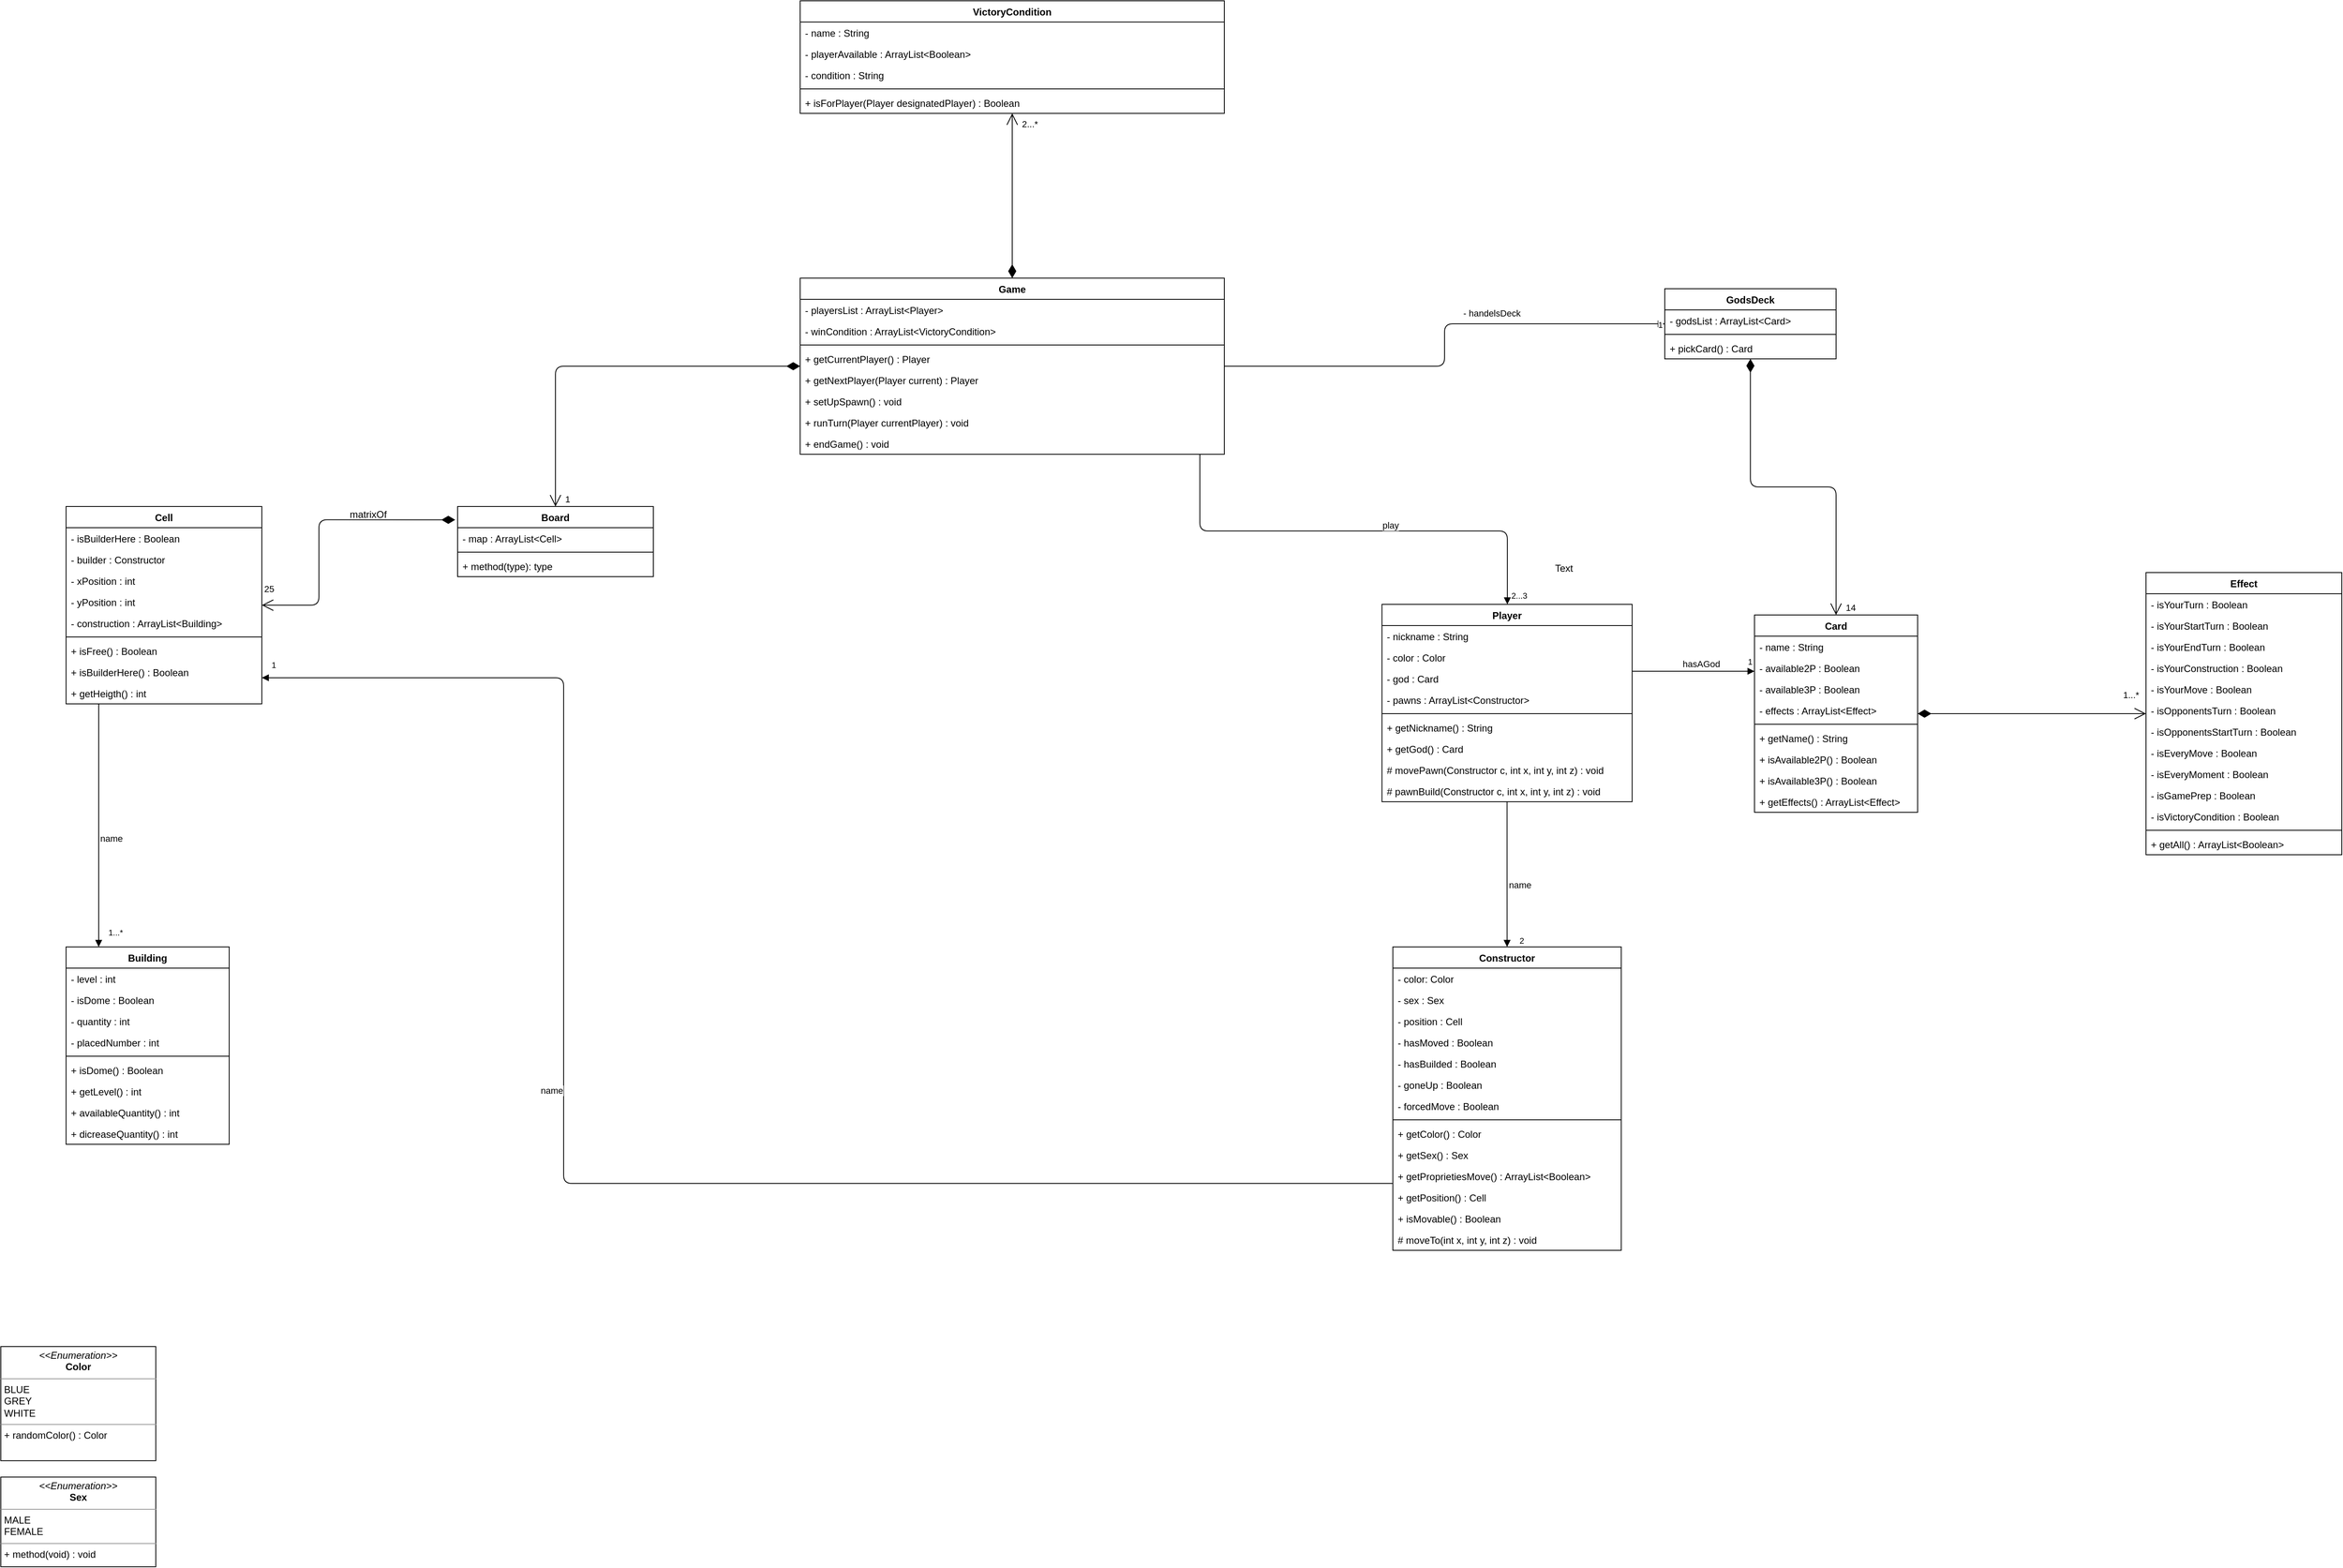 <mxfile version="12.6.5" type="device"><diagram id="C5RBs43oDa-KdzZeNtuy" name="Page-1"><mxGraphModel dx="2864" dy="2355" grid="1" gridSize="10" guides="1" tooltips="1" connect="1" arrows="1" fold="1" page="1" pageScale="1" pageWidth="827" pageHeight="1169" math="0" shadow="0"><root><mxCell id="WIyWlLk6GJQsqaUBKTNV-0"/><mxCell id="WIyWlLk6GJQsqaUBKTNV-1" parent="WIyWlLk6GJQsqaUBKTNV-0"/><mxCell id="KKBj19ePeuLJQEBYgydt-0" value="Board" style="swimlane;fontStyle=1;align=center;verticalAlign=top;childLayout=stackLayout;horizontal=1;startSize=26;horizontalStack=0;resizeParent=1;resizeParentMax=0;resizeLast=0;collapsible=1;marginBottom=0;" parent="WIyWlLk6GJQsqaUBKTNV-1" vertex="1"><mxGeometry x="520" y="250" width="240" height="86" as="geometry"/></mxCell><mxCell id="KKBj19ePeuLJQEBYgydt-1" value="- map : ArrayList&lt;Cell&gt;" style="text;strokeColor=none;fillColor=none;align=left;verticalAlign=top;spacingLeft=4;spacingRight=4;overflow=hidden;rotatable=0;points=[[0,0.5],[1,0.5]];portConstraint=eastwest;" parent="KKBj19ePeuLJQEBYgydt-0" vertex="1"><mxGeometry y="26" width="240" height="26" as="geometry"/></mxCell><mxCell id="KKBj19ePeuLJQEBYgydt-2" value="" style="line;strokeWidth=1;fillColor=none;align=left;verticalAlign=middle;spacingTop=-1;spacingLeft=3;spacingRight=3;rotatable=0;labelPosition=right;points=[];portConstraint=eastwest;" parent="KKBj19ePeuLJQEBYgydt-0" vertex="1"><mxGeometry y="52" width="240" height="8" as="geometry"/></mxCell><mxCell id="KKBj19ePeuLJQEBYgydt-3" value="+ method(type): type" style="text;strokeColor=none;fillColor=none;align=left;verticalAlign=top;spacingLeft=4;spacingRight=4;overflow=hidden;rotatable=0;points=[[0,0.5],[1,0.5]];portConstraint=eastwest;" parent="KKBj19ePeuLJQEBYgydt-0" vertex="1"><mxGeometry y="60" width="240" height="26" as="geometry"/></mxCell><mxCell id="KKBj19ePeuLJQEBYgydt-4" value="Constructor" style="swimlane;fontStyle=1;align=center;verticalAlign=top;childLayout=stackLayout;horizontal=1;startSize=26;horizontalStack=0;resizeParent=1;resizeParentMax=0;resizeLast=0;collapsible=1;marginBottom=0;" parent="WIyWlLk6GJQsqaUBKTNV-1" vertex="1"><mxGeometry x="1666.65" y="790" width="280" height="372" as="geometry"/></mxCell><mxCell id="KKBj19ePeuLJQEBYgydt-5" value="- color: Color" style="text;strokeColor=none;fillColor=none;align=left;verticalAlign=top;spacingLeft=4;spacingRight=4;overflow=hidden;rotatable=0;points=[[0,0.5],[1,0.5]];portConstraint=eastwest;" parent="KKBj19ePeuLJQEBYgydt-4" vertex="1"><mxGeometry y="26" width="280" height="26" as="geometry"/></mxCell><mxCell id="mHpFmc2E0BVhhPX51jJ9-6" value="- sex : Sex" style="text;strokeColor=none;fillColor=none;align=left;verticalAlign=top;spacingLeft=4;spacingRight=4;overflow=hidden;rotatable=0;points=[[0,0.5],[1,0.5]];portConstraint=eastwest;" vertex="1" parent="KKBj19ePeuLJQEBYgydt-4"><mxGeometry y="52" width="280" height="26" as="geometry"/></mxCell><mxCell id="KKBj19ePeuLJQEBYgydt-9" value="- position : Cell" style="text;strokeColor=none;fillColor=none;align=left;verticalAlign=top;spacingLeft=4;spacingRight=4;overflow=hidden;rotatable=0;points=[[0,0.5],[1,0.5]];portConstraint=eastwest;" parent="KKBj19ePeuLJQEBYgydt-4" vertex="1"><mxGeometry y="78" width="280" height="26" as="geometry"/></mxCell><mxCell id="KKBj19ePeuLJQEBYgydt-13" value="- hasMoved : Boolean" style="text;strokeColor=none;fillColor=none;align=left;verticalAlign=top;spacingLeft=4;spacingRight=4;overflow=hidden;rotatable=0;points=[[0,0.5],[1,0.5]];portConstraint=eastwest;" parent="KKBj19ePeuLJQEBYgydt-4" vertex="1"><mxGeometry y="104" width="280" height="26" as="geometry"/></mxCell><mxCell id="KKBj19ePeuLJQEBYgydt-14" value="- hasBuilded : Boolean" style="text;strokeColor=none;fillColor=none;align=left;verticalAlign=top;spacingLeft=4;spacingRight=4;overflow=hidden;rotatable=0;points=[[0,0.5],[1,0.5]];portConstraint=eastwest;" parent="KKBj19ePeuLJQEBYgydt-4" vertex="1"><mxGeometry y="130" width="280" height="26" as="geometry"/></mxCell><mxCell id="KKBj19ePeuLJQEBYgydt-15" value="- goneUp : Boolean" style="text;strokeColor=none;fillColor=none;align=left;verticalAlign=top;spacingLeft=4;spacingRight=4;overflow=hidden;rotatable=0;points=[[0,0.5],[1,0.5]];portConstraint=eastwest;" parent="KKBj19ePeuLJQEBYgydt-4" vertex="1"><mxGeometry y="156" width="280" height="26" as="geometry"/></mxCell><mxCell id="KKBj19ePeuLJQEBYgydt-8" value="- forcedMove : Boolean" style="text;strokeColor=none;fillColor=none;align=left;verticalAlign=top;spacingLeft=4;spacingRight=4;overflow=hidden;rotatable=0;points=[[0,0.5],[1,0.5]];portConstraint=eastwest;" parent="KKBj19ePeuLJQEBYgydt-4" vertex="1"><mxGeometry y="182" width="280" height="26" as="geometry"/></mxCell><mxCell id="KKBj19ePeuLJQEBYgydt-6" value="" style="line;strokeWidth=1;fillColor=none;align=left;verticalAlign=middle;spacingTop=-1;spacingLeft=3;spacingRight=3;rotatable=0;labelPosition=right;points=[];portConstraint=eastwest;" parent="KKBj19ePeuLJQEBYgydt-4" vertex="1"><mxGeometry y="208" width="280" height="8" as="geometry"/></mxCell><mxCell id="zfdEBgsm6b1xXmvojQ0t-10" value="+ getColor() : Color" style="text;strokeColor=none;fillColor=none;align=left;verticalAlign=top;spacingLeft=4;spacingRight=4;overflow=hidden;rotatable=0;points=[[0,0.5],[1,0.5]];portConstraint=eastwest;" parent="KKBj19ePeuLJQEBYgydt-4" vertex="1"><mxGeometry y="216" width="280" height="26" as="geometry"/></mxCell><mxCell id="zfdEBgsm6b1xXmvojQ0t-11" value="+ getSex() : Sex" style="text;strokeColor=none;fillColor=none;align=left;verticalAlign=top;spacingLeft=4;spacingRight=4;overflow=hidden;rotatable=0;points=[[0,0.5],[1,0.5]];portConstraint=eastwest;" parent="KKBj19ePeuLJQEBYgydt-4" vertex="1"><mxGeometry y="242" width="280" height="26" as="geometry"/></mxCell><mxCell id="zfdEBgsm6b1xXmvojQ0t-12" value="+ getProprietiesMove() : ArrayList&lt;Boolean&gt;" style="text;strokeColor=none;fillColor=none;align=left;verticalAlign=top;spacingLeft=4;spacingRight=4;overflow=hidden;rotatable=0;points=[[0,0.5],[1,0.5]];portConstraint=eastwest;" parent="KKBj19ePeuLJQEBYgydt-4" vertex="1"><mxGeometry y="268" width="280" height="26" as="geometry"/></mxCell><mxCell id="mHpFmc2E0BVhhPX51jJ9-18" value="+ getPosition() : Cell" style="text;strokeColor=none;fillColor=none;align=left;verticalAlign=top;spacingLeft=4;spacingRight=4;overflow=hidden;rotatable=0;points=[[0,0.5],[1,0.5]];portConstraint=eastwest;" vertex="1" parent="KKBj19ePeuLJQEBYgydt-4"><mxGeometry y="294" width="280" height="26" as="geometry"/></mxCell><mxCell id="zfdEBgsm6b1xXmvojQ0t-18" value="+ isMovable() : Boolean" style="text;strokeColor=none;fillColor=none;align=left;verticalAlign=top;spacingLeft=4;spacingRight=4;overflow=hidden;rotatable=0;points=[[0,0.5],[1,0.5]];portConstraint=eastwest;" parent="KKBj19ePeuLJQEBYgydt-4" vertex="1"><mxGeometry y="320" width="280" height="26" as="geometry"/></mxCell><mxCell id="zfdEBgsm6b1xXmvojQ0t-13" value="# moveTo(int x, int y, int z) : void" style="text;strokeColor=none;fillColor=none;align=left;verticalAlign=top;spacingLeft=4;spacingRight=4;overflow=hidden;rotatable=0;points=[[0,0.5],[1,0.5]];portConstraint=eastwest;" parent="KKBj19ePeuLJQEBYgydt-4" vertex="1"><mxGeometry y="346" width="280" height="26" as="geometry"/></mxCell><mxCell id="KKBj19ePeuLJQEBYgydt-16" value="Building" style="swimlane;fontStyle=1;align=center;verticalAlign=top;childLayout=stackLayout;horizontal=1;startSize=26;horizontalStack=0;resizeParent=1;resizeParentMax=0;resizeLast=0;collapsible=1;marginBottom=0;" parent="WIyWlLk6GJQsqaUBKTNV-1" vertex="1"><mxGeometry x="40" y="790" width="200" height="242" as="geometry"/></mxCell><mxCell id="KKBj19ePeuLJQEBYgydt-20" value="- level : int" style="text;strokeColor=none;fillColor=none;align=left;verticalAlign=top;spacingLeft=4;spacingRight=4;overflow=hidden;rotatable=0;points=[[0,0.5],[1,0.5]];portConstraint=eastwest;" parent="KKBj19ePeuLJQEBYgydt-16" vertex="1"><mxGeometry y="26" width="200" height="26" as="geometry"/></mxCell><mxCell id="KKBj19ePeuLJQEBYgydt-21" value="- isDome : Boolean" style="text;strokeColor=none;fillColor=none;align=left;verticalAlign=top;spacingLeft=4;spacingRight=4;overflow=hidden;rotatable=0;points=[[0,0.5],[1,0.5]];portConstraint=eastwest;" parent="KKBj19ePeuLJQEBYgydt-16" vertex="1"><mxGeometry y="52" width="200" height="26" as="geometry"/></mxCell><mxCell id="KKBj19ePeuLJQEBYgydt-22" value="- quantity : int" style="text;strokeColor=none;fillColor=none;align=left;verticalAlign=top;spacingLeft=4;spacingRight=4;overflow=hidden;rotatable=0;points=[[0,0.5],[1,0.5]];portConstraint=eastwest;" parent="KKBj19ePeuLJQEBYgydt-16" vertex="1"><mxGeometry y="78" width="200" height="26" as="geometry"/></mxCell><mxCell id="KKBj19ePeuLJQEBYgydt-23" value="- placedNumber : int" style="text;strokeColor=none;fillColor=none;align=left;verticalAlign=top;spacingLeft=4;spacingRight=4;overflow=hidden;rotatable=0;points=[[0,0.5],[1,0.5]];portConstraint=eastwest;" parent="KKBj19ePeuLJQEBYgydt-16" vertex="1"><mxGeometry y="104" width="200" height="26" as="geometry"/></mxCell><mxCell id="KKBj19ePeuLJQEBYgydt-18" value="" style="line;strokeWidth=1;fillColor=none;align=left;verticalAlign=middle;spacingTop=-1;spacingLeft=3;spacingRight=3;rotatable=0;labelPosition=right;points=[];portConstraint=eastwest;" parent="KKBj19ePeuLJQEBYgydt-16" vertex="1"><mxGeometry y="130" width="200" height="8" as="geometry"/></mxCell><mxCell id="KKBj19ePeuLJQEBYgydt-19" value="+ isDome() : Boolean&#10;" style="text;strokeColor=none;fillColor=none;align=left;verticalAlign=top;spacingLeft=4;spacingRight=4;overflow=hidden;rotatable=0;points=[[0,0.5],[1,0.5]];portConstraint=eastwest;" parent="KKBj19ePeuLJQEBYgydt-16" vertex="1"><mxGeometry y="138" width="200" height="26" as="geometry"/></mxCell><mxCell id="zfdEBgsm6b1xXmvojQ0t-14" value="+ getLevel() : int" style="text;strokeColor=none;fillColor=none;align=left;verticalAlign=top;spacingLeft=4;spacingRight=4;overflow=hidden;rotatable=0;points=[[0,0.5],[1,0.5]];portConstraint=eastwest;" parent="KKBj19ePeuLJQEBYgydt-16" vertex="1"><mxGeometry y="164" width="200" height="26" as="geometry"/></mxCell><mxCell id="zfdEBgsm6b1xXmvojQ0t-15" value="+ availableQuantity() : int" style="text;strokeColor=none;fillColor=none;align=left;verticalAlign=top;spacingLeft=4;spacingRight=4;overflow=hidden;rotatable=0;points=[[0,0.5],[1,0.5]];portConstraint=eastwest;" parent="KKBj19ePeuLJQEBYgydt-16" vertex="1"><mxGeometry y="190" width="200" height="26" as="geometry"/></mxCell><mxCell id="zfdEBgsm6b1xXmvojQ0t-16" value="+ dicreaseQuantity() : int" style="text;strokeColor=none;fillColor=none;align=left;verticalAlign=top;spacingLeft=4;spacingRight=4;overflow=hidden;rotatable=0;points=[[0,0.5],[1,0.5]];portConstraint=eastwest;" parent="KKBj19ePeuLJQEBYgydt-16" vertex="1"><mxGeometry y="216" width="200" height="26" as="geometry"/></mxCell><mxCell id="KKBj19ePeuLJQEBYgydt-24" value="Cell" style="swimlane;fontStyle=1;align=center;verticalAlign=top;childLayout=stackLayout;horizontal=1;startSize=26;horizontalStack=0;resizeParent=1;resizeParentMax=0;resizeLast=0;collapsible=1;marginBottom=0;" parent="WIyWlLk6GJQsqaUBKTNV-1" vertex="1"><mxGeometry x="40" y="250" width="240" height="242" as="geometry"/></mxCell><mxCell id="KKBj19ePeuLJQEBYgydt-28" value="- isBuilderHere : Boolean" style="text;strokeColor=none;fillColor=none;align=left;verticalAlign=top;spacingLeft=4;spacingRight=4;overflow=hidden;rotatable=0;points=[[0,0.5],[1,0.5]];portConstraint=eastwest;" parent="KKBj19ePeuLJQEBYgydt-24" vertex="1"><mxGeometry y="26" width="240" height="26" as="geometry"/></mxCell><mxCell id="KKBj19ePeuLJQEBYgydt-29" value="- builder : Constructor" style="text;strokeColor=none;fillColor=none;align=left;verticalAlign=top;spacingLeft=4;spacingRight=4;overflow=hidden;rotatable=0;points=[[0,0.5],[1,0.5]];portConstraint=eastwest;" parent="KKBj19ePeuLJQEBYgydt-24" vertex="1"><mxGeometry y="52" width="240" height="26" as="geometry"/></mxCell><mxCell id="KKBj19ePeuLJQEBYgydt-30" value="- xPosition : int" style="text;strokeColor=none;fillColor=none;align=left;verticalAlign=top;spacingLeft=4;spacingRight=4;overflow=hidden;rotatable=0;points=[[0,0.5],[1,0.5]];portConstraint=eastwest;" parent="KKBj19ePeuLJQEBYgydt-24" vertex="1"><mxGeometry y="78" width="240" height="26" as="geometry"/></mxCell><mxCell id="KKBj19ePeuLJQEBYgydt-31" value="- yPosition : int" style="text;strokeColor=none;fillColor=none;align=left;verticalAlign=top;spacingLeft=4;spacingRight=4;overflow=hidden;rotatable=0;points=[[0,0.5],[1,0.5]];portConstraint=eastwest;" parent="KKBj19ePeuLJQEBYgydt-24" vertex="1"><mxGeometry y="104" width="240" height="26" as="geometry"/></mxCell><mxCell id="KKBj19ePeuLJQEBYgydt-25" value="- construction : ArrayList&lt;Building&gt;" style="text;strokeColor=none;fillColor=none;align=left;verticalAlign=top;spacingLeft=4;spacingRight=4;overflow=hidden;rotatable=0;points=[[0,0.5],[1,0.5]];portConstraint=eastwest;" parent="KKBj19ePeuLJQEBYgydt-24" vertex="1"><mxGeometry y="130" width="240" height="26" as="geometry"/></mxCell><mxCell id="KKBj19ePeuLJQEBYgydt-26" value="" style="line;strokeWidth=1;fillColor=none;align=left;verticalAlign=middle;spacingTop=-1;spacingLeft=3;spacingRight=3;rotatable=0;labelPosition=right;points=[];portConstraint=eastwest;" parent="KKBj19ePeuLJQEBYgydt-24" vertex="1"><mxGeometry y="156" width="240" height="8" as="geometry"/></mxCell><mxCell id="zfdEBgsm6b1xXmvojQ0t-3" value="+ isFree() : Boolean" style="text;strokeColor=none;fillColor=none;align=left;verticalAlign=top;spacingLeft=4;spacingRight=4;overflow=hidden;rotatable=0;points=[[0,0.5],[1,0.5]];portConstraint=eastwest;" parent="KKBj19ePeuLJQEBYgydt-24" vertex="1"><mxGeometry y="164" width="240" height="26" as="geometry"/></mxCell><mxCell id="zfdEBgsm6b1xXmvojQ0t-4" value="+ isBuilderHere() : Boolean" style="text;strokeColor=none;fillColor=none;align=left;verticalAlign=top;spacingLeft=4;spacingRight=4;overflow=hidden;rotatable=0;points=[[0,0.5],[1,0.5]];portConstraint=eastwest;" parent="KKBj19ePeuLJQEBYgydt-24" vertex="1"><mxGeometry y="190" width="240" height="26" as="geometry"/></mxCell><mxCell id="zfdEBgsm6b1xXmvojQ0t-17" value="+ getHeigth() : int" style="text;strokeColor=none;fillColor=none;align=left;verticalAlign=top;spacingLeft=4;spacingRight=4;overflow=hidden;rotatable=0;points=[[0,0.5],[1,0.5]];portConstraint=eastwest;" parent="KKBj19ePeuLJQEBYgydt-24" vertex="1"><mxGeometry y="216" width="240" height="26" as="geometry"/></mxCell><mxCell id="KKBj19ePeuLJQEBYgydt-38" value="Card" style="swimlane;fontStyle=1;align=center;verticalAlign=top;childLayout=stackLayout;horizontal=1;startSize=26;horizontalStack=0;resizeParent=1;resizeParentMax=0;resizeLast=0;collapsible=1;marginBottom=0;" parent="WIyWlLk6GJQsqaUBKTNV-1" vertex="1"><mxGeometry x="2110" y="383.0" width="200" height="242" as="geometry"/></mxCell><mxCell id="KKBj19ePeuLJQEBYgydt-42" value="- name : String" style="text;strokeColor=none;fillColor=none;align=left;verticalAlign=top;spacingLeft=4;spacingRight=4;overflow=hidden;rotatable=0;points=[[0,0.5],[1,0.5]];portConstraint=eastwest;" parent="KKBj19ePeuLJQEBYgydt-38" vertex="1"><mxGeometry y="26" width="200" height="26" as="geometry"/></mxCell><mxCell id="KKBj19ePeuLJQEBYgydt-43" value="- available2P : Boolean" style="text;strokeColor=none;fillColor=none;align=left;verticalAlign=top;spacingLeft=4;spacingRight=4;overflow=hidden;rotatable=0;points=[[0,0.5],[1,0.5]];portConstraint=eastwest;" parent="KKBj19ePeuLJQEBYgydt-38" vertex="1"><mxGeometry y="52" width="200" height="26" as="geometry"/></mxCell><mxCell id="KKBj19ePeuLJQEBYgydt-44" value="- available3P : Boolean" style="text;strokeColor=none;fillColor=none;align=left;verticalAlign=top;spacingLeft=4;spacingRight=4;overflow=hidden;rotatable=0;points=[[0,0.5],[1,0.5]];portConstraint=eastwest;" parent="KKBj19ePeuLJQEBYgydt-38" vertex="1"><mxGeometry y="78" width="200" height="26" as="geometry"/></mxCell><mxCell id="KKBj19ePeuLJQEBYgydt-45" value="- effects : ArrayList&lt;Effect&gt;" style="text;strokeColor=none;fillColor=none;align=left;verticalAlign=top;spacingLeft=4;spacingRight=4;overflow=hidden;rotatable=0;points=[[0,0.5],[1,0.5]];portConstraint=eastwest;" parent="KKBj19ePeuLJQEBYgydt-38" vertex="1"><mxGeometry y="104" width="200" height="26" as="geometry"/></mxCell><mxCell id="KKBj19ePeuLJQEBYgydt-40" value="" style="line;strokeWidth=1;fillColor=none;align=left;verticalAlign=middle;spacingTop=-1;spacingLeft=3;spacingRight=3;rotatable=0;labelPosition=right;points=[];portConstraint=eastwest;" parent="KKBj19ePeuLJQEBYgydt-38" vertex="1"><mxGeometry y="130" width="200" height="8" as="geometry"/></mxCell><mxCell id="zfdEBgsm6b1xXmvojQ0t-44" value="+ getName() : String" style="text;strokeColor=none;fillColor=none;align=left;verticalAlign=top;spacingLeft=4;spacingRight=4;overflow=hidden;rotatable=0;points=[[0,0.5],[1,0.5]];portConstraint=eastwest;" parent="KKBj19ePeuLJQEBYgydt-38" vertex="1"><mxGeometry y="138" width="200" height="26" as="geometry"/></mxCell><mxCell id="zfdEBgsm6b1xXmvojQ0t-45" value="+ isAvailable2P() : Boolean" style="text;strokeColor=none;fillColor=none;align=left;verticalAlign=top;spacingLeft=4;spacingRight=4;overflow=hidden;rotatable=0;points=[[0,0.5],[1,0.5]];portConstraint=eastwest;" parent="KKBj19ePeuLJQEBYgydt-38" vertex="1"><mxGeometry y="164" width="200" height="26" as="geometry"/></mxCell><mxCell id="zfdEBgsm6b1xXmvojQ0t-46" value="+ isAvailable3P() : Boolean" style="text;strokeColor=none;fillColor=none;align=left;verticalAlign=top;spacingLeft=4;spacingRight=4;overflow=hidden;rotatable=0;points=[[0,0.5],[1,0.5]];portConstraint=eastwest;" parent="KKBj19ePeuLJQEBYgydt-38" vertex="1"><mxGeometry y="190" width="200" height="26" as="geometry"/></mxCell><mxCell id="KKBj19ePeuLJQEBYgydt-41" value="+ getEffects() : ArrayList&lt;Effect&gt;" style="text;strokeColor=none;fillColor=none;align=left;verticalAlign=top;spacingLeft=4;spacingRight=4;overflow=hidden;rotatable=0;points=[[0,0.5],[1,0.5]];portConstraint=eastwest;" parent="KKBj19ePeuLJQEBYgydt-38" vertex="1"><mxGeometry y="216" width="200" height="26" as="geometry"/></mxCell><mxCell id="KKBj19ePeuLJQEBYgydt-46" value="Effect" style="swimlane;fontStyle=1;align=center;verticalAlign=top;childLayout=stackLayout;horizontal=1;startSize=26;horizontalStack=0;resizeParent=1;resizeParentMax=0;resizeLast=0;collapsible=1;marginBottom=0;" parent="WIyWlLk6GJQsqaUBKTNV-1" vertex="1"><mxGeometry x="2590" y="331.0" width="240" height="346" as="geometry"/></mxCell><mxCell id="KKBj19ePeuLJQEBYgydt-50" value="- isYourTurn : Boolean" style="text;strokeColor=none;fillColor=none;align=left;verticalAlign=top;spacingLeft=4;spacingRight=4;overflow=hidden;rotatable=0;points=[[0,0.5],[1,0.5]];portConstraint=eastwest;" parent="KKBj19ePeuLJQEBYgydt-46" vertex="1"><mxGeometry y="26" width="240" height="26" as="geometry"/></mxCell><mxCell id="KKBj19ePeuLJQEBYgydt-51" value="- isYourStartTurn : Boolean" style="text;strokeColor=none;fillColor=none;align=left;verticalAlign=top;spacingLeft=4;spacingRight=4;overflow=hidden;rotatable=0;points=[[0,0.5],[1,0.5]];portConstraint=eastwest;" parent="KKBj19ePeuLJQEBYgydt-46" vertex="1"><mxGeometry y="52" width="240" height="26" as="geometry"/></mxCell><mxCell id="KKBj19ePeuLJQEBYgydt-52" value="- isYourEndTurn : Boolean" style="text;strokeColor=none;fillColor=none;align=left;verticalAlign=top;spacingLeft=4;spacingRight=4;overflow=hidden;rotatable=0;points=[[0,0.5],[1,0.5]];portConstraint=eastwest;" parent="KKBj19ePeuLJQEBYgydt-46" vertex="1"><mxGeometry y="78" width="240" height="26" as="geometry"/></mxCell><mxCell id="KKBj19ePeuLJQEBYgydt-53" value="- isYourConstruction : Boolean" style="text;strokeColor=none;fillColor=none;align=left;verticalAlign=top;spacingLeft=4;spacingRight=4;overflow=hidden;rotatable=0;points=[[0,0.5],[1,0.5]];portConstraint=eastwest;" parent="KKBj19ePeuLJQEBYgydt-46" vertex="1"><mxGeometry y="104" width="240" height="26" as="geometry"/></mxCell><mxCell id="KKBj19ePeuLJQEBYgydt-54" value="- isYourMove : Boolean" style="text;strokeColor=none;fillColor=none;align=left;verticalAlign=top;spacingLeft=4;spacingRight=4;overflow=hidden;rotatable=0;points=[[0,0.5],[1,0.5]];portConstraint=eastwest;" parent="KKBj19ePeuLJQEBYgydt-46" vertex="1"><mxGeometry y="130" width="240" height="26" as="geometry"/></mxCell><mxCell id="KKBj19ePeuLJQEBYgydt-55" value="- isOpponentsTurn : Boolean" style="text;strokeColor=none;fillColor=none;align=left;verticalAlign=top;spacingLeft=4;spacingRight=4;overflow=hidden;rotatable=0;points=[[0,0.5],[1,0.5]];portConstraint=eastwest;" parent="KKBj19ePeuLJQEBYgydt-46" vertex="1"><mxGeometry y="156" width="240" height="26" as="geometry"/></mxCell><mxCell id="KKBj19ePeuLJQEBYgydt-56" value="- isOpponentsStartTurn : Boolean" style="text;strokeColor=none;fillColor=none;align=left;verticalAlign=top;spacingLeft=4;spacingRight=4;overflow=hidden;rotatable=0;points=[[0,0.5],[1,0.5]];portConstraint=eastwest;" parent="KKBj19ePeuLJQEBYgydt-46" vertex="1"><mxGeometry y="182" width="240" height="26" as="geometry"/></mxCell><mxCell id="KKBj19ePeuLJQEBYgydt-57" value="- isEveryMove : Boolean" style="text;strokeColor=none;fillColor=none;align=left;verticalAlign=top;spacingLeft=4;spacingRight=4;overflow=hidden;rotatable=0;points=[[0,0.5],[1,0.5]];portConstraint=eastwest;" parent="KKBj19ePeuLJQEBYgydt-46" vertex="1"><mxGeometry y="208" width="240" height="26" as="geometry"/></mxCell><mxCell id="KKBj19ePeuLJQEBYgydt-47" value="- isEveryMoment : Boolean" style="text;strokeColor=none;fillColor=none;align=left;verticalAlign=top;spacingLeft=4;spacingRight=4;overflow=hidden;rotatable=0;points=[[0,0.5],[1,0.5]];portConstraint=eastwest;" parent="KKBj19ePeuLJQEBYgydt-46" vertex="1"><mxGeometry y="234" width="240" height="26" as="geometry"/></mxCell><mxCell id="KKBj19ePeuLJQEBYgydt-58" value="- isGamePrep : Boolean" style="text;strokeColor=none;fillColor=none;align=left;verticalAlign=top;spacingLeft=4;spacingRight=4;overflow=hidden;rotatable=0;points=[[0,0.5],[1,0.5]];portConstraint=eastwest;" parent="KKBj19ePeuLJQEBYgydt-46" vertex="1"><mxGeometry y="260" width="240" height="26" as="geometry"/></mxCell><mxCell id="KKBj19ePeuLJQEBYgydt-59" value="- isVictoryCondition : Boolean" style="text;strokeColor=none;fillColor=none;align=left;verticalAlign=top;spacingLeft=4;spacingRight=4;overflow=hidden;rotatable=0;points=[[0,0.5],[1,0.5]];portConstraint=eastwest;" parent="KKBj19ePeuLJQEBYgydt-46" vertex="1"><mxGeometry y="286" width="240" height="26" as="geometry"/></mxCell><mxCell id="KKBj19ePeuLJQEBYgydt-48" value="" style="line;strokeWidth=1;fillColor=none;align=left;verticalAlign=middle;spacingTop=-1;spacingLeft=3;spacingRight=3;rotatable=0;labelPosition=right;points=[];portConstraint=eastwest;" parent="KKBj19ePeuLJQEBYgydt-46" vertex="1"><mxGeometry y="312" width="240" height="8" as="geometry"/></mxCell><mxCell id="KKBj19ePeuLJQEBYgydt-49" value="+ getAll() : ArrayList&lt;Boolean&gt;" style="text;strokeColor=none;fillColor=none;align=left;verticalAlign=top;spacingLeft=4;spacingRight=4;overflow=hidden;rotatable=0;points=[[0,0.5],[1,0.5]];portConstraint=eastwest;" parent="KKBj19ePeuLJQEBYgydt-46" vertex="1"><mxGeometry y="320" width="240" height="26" as="geometry"/></mxCell><mxCell id="KKBj19ePeuLJQEBYgydt-60" value="1...*" style="endArrow=open;html=1;endSize=12;startArrow=diamondThin;startSize=14;startFill=1;edgeStyle=orthogonalEdgeStyle;align=left;verticalAlign=bottom;" parent="WIyWlLk6GJQsqaUBKTNV-1" source="KKBj19ePeuLJQEBYgydt-38" target="KKBj19ePeuLJQEBYgydt-46" edge="1"><mxGeometry x="0.786" y="14" relative="1" as="geometry"><mxPoint x="2265" y="485.67" as="sourcePoint"/><mxPoint x="2325" y="675.67" as="targetPoint"/><mxPoint as="offset"/></mxGeometry></mxCell><mxCell id="zfdEBgsm6b1xXmvojQ0t-0" value="25" style="endArrow=open;html=1;endSize=12;startArrow=diamondThin;startSize=14;startFill=1;edgeStyle=orthogonalEdgeStyle;align=left;verticalAlign=bottom;exitX=-0.012;exitY=0.19;exitDx=0;exitDy=0;exitPerimeter=0;" parent="WIyWlLk6GJQsqaUBKTNV-1" source="KKBj19ePeuLJQEBYgydt-0" target="KKBj19ePeuLJQEBYgydt-24" edge="1"><mxGeometry x="1" y="-11" relative="1" as="geometry"><mxPoint x="440" y="267" as="sourcePoint"/><mxPoint x="310" y="300" as="targetPoint"/><Array as="points"><mxPoint x="350" y="266"/><mxPoint x="350" y="371"/></Array><mxPoint x="1" as="offset"/></mxGeometry></mxCell><mxCell id="zfdEBgsm6b1xXmvojQ0t-1" value="matrixOf" style="text;html=1;align=center;verticalAlign=middle;resizable=0;points=[];autosize=1;" parent="WIyWlLk6GJQsqaUBKTNV-1" vertex="1"><mxGeometry x="380" y="250" width="60" height="20" as="geometry"/></mxCell><mxCell id="zfdEBgsm6b1xXmvojQ0t-8" value="&lt;p style=&quot;margin: 0px ; margin-top: 4px ; text-align: center&quot;&gt;&lt;i&gt;&amp;lt;&amp;lt;Enumeration&amp;gt;&amp;gt;&lt;/i&gt;&lt;br&gt;&lt;b&gt;Color&lt;/b&gt;&lt;/p&gt;&lt;hr size=&quot;1&quot;&gt;&lt;p style=&quot;margin: 0px ; margin-left: 4px&quot;&gt;BLUE&lt;/p&gt;&lt;p style=&quot;margin: 0px ; margin-left: 4px&quot;&gt;GREY&lt;/p&gt;&lt;p style=&quot;margin: 0px ; margin-left: 4px&quot;&gt;WHITE&lt;/p&gt;&lt;hr size=&quot;1&quot;&gt;&lt;p style=&quot;margin: 0px ; margin-left: 4px&quot;&gt;+ randomColor() : Color&lt;/p&gt;" style="verticalAlign=top;align=left;overflow=fill;fontSize=12;fontFamily=Helvetica;html=1;" parent="WIyWlLk6GJQsqaUBKTNV-1" vertex="1"><mxGeometry x="-40" y="1280" width="190" height="140" as="geometry"/></mxCell><mxCell id="zfdEBgsm6b1xXmvojQ0t-9" value="&lt;p style=&quot;margin: 0px ; margin-top: 4px ; text-align: center&quot;&gt;&lt;i&gt;&amp;lt;&amp;lt;Enumeration&amp;gt;&amp;gt;&lt;/i&gt;&lt;br&gt;&lt;b&gt;Sex&lt;/b&gt;&lt;/p&gt;&lt;hr size=&quot;1&quot;&gt;&lt;p style=&quot;margin: 0px ; margin-left: 4px&quot;&gt;MALE&lt;/p&gt;&lt;p style=&quot;margin: 0px ; margin-left: 4px&quot;&gt;FEMALE&lt;/p&gt;&lt;hr size=&quot;1&quot;&gt;&lt;p style=&quot;margin: 0px ; margin-left: 4px&quot;&gt;+ method(void) : void&lt;/p&gt;" style="verticalAlign=top;align=left;overflow=fill;fontSize=12;fontFamily=Helvetica;html=1;" parent="WIyWlLk6GJQsqaUBKTNV-1" vertex="1"><mxGeometry x="-40" y="1440" width="190" height="110" as="geometry"/></mxCell><mxCell id="zfdEBgsm6b1xXmvojQ0t-19" value="GodsDeck" style="swimlane;fontStyle=1;align=center;verticalAlign=top;childLayout=stackLayout;horizontal=1;startSize=26;horizontalStack=0;resizeParent=1;resizeParentMax=0;resizeLast=0;collapsible=1;marginBottom=0;" parent="WIyWlLk6GJQsqaUBKTNV-1" vertex="1"><mxGeometry x="2000" y="-17.0" width="210" height="86" as="geometry"/></mxCell><mxCell id="zfdEBgsm6b1xXmvojQ0t-20" value="- godsList : ArrayList&lt;Card&gt;" style="text;strokeColor=none;fillColor=none;align=left;verticalAlign=top;spacingLeft=4;spacingRight=4;overflow=hidden;rotatable=0;points=[[0,0.5],[1,0.5]];portConstraint=eastwest;" parent="zfdEBgsm6b1xXmvojQ0t-19" vertex="1"><mxGeometry y="26" width="210" height="26" as="geometry"/></mxCell><mxCell id="zfdEBgsm6b1xXmvojQ0t-21" value="" style="line;strokeWidth=1;fillColor=none;align=left;verticalAlign=middle;spacingTop=-1;spacingLeft=3;spacingRight=3;rotatable=0;labelPosition=right;points=[];portConstraint=eastwest;" parent="zfdEBgsm6b1xXmvojQ0t-19" vertex="1"><mxGeometry y="52" width="210" height="8" as="geometry"/></mxCell><mxCell id="zfdEBgsm6b1xXmvojQ0t-22" value="+ pickCard() : Card" style="text;strokeColor=none;fillColor=none;align=left;verticalAlign=top;spacingLeft=4;spacingRight=4;overflow=hidden;rotatable=0;points=[[0,0.5],[1,0.5]];portConstraint=eastwest;" parent="zfdEBgsm6b1xXmvojQ0t-19" vertex="1"><mxGeometry y="60" width="210" height="26" as="geometry"/></mxCell><mxCell id="zfdEBgsm6b1xXmvojQ0t-23" value="14" style="endArrow=open;html=1;endSize=12;startArrow=diamondThin;startSize=14;startFill=1;edgeStyle=orthogonalEdgeStyle;align=left;verticalAlign=bottom;" parent="WIyWlLk6GJQsqaUBKTNV-1" source="zfdEBgsm6b1xXmvojQ0t-19" target="KKBj19ePeuLJQEBYgydt-38" edge="1"><mxGeometry x="1" y="10" relative="1" as="geometry"><mxPoint x="2240" y="180" as="sourcePoint"/><mxPoint x="2205" y="335.67" as="targetPoint"/><mxPoint as="offset"/></mxGeometry></mxCell><mxCell id="zfdEBgsm6b1xXmvojQ0t-25" value="Game" style="swimlane;fontStyle=1;align=center;verticalAlign=top;childLayout=stackLayout;horizontal=1;startSize=26;horizontalStack=0;resizeParent=1;resizeParentMax=0;resizeLast=0;collapsible=1;marginBottom=0;" parent="WIyWlLk6GJQsqaUBKTNV-1" vertex="1"><mxGeometry x="940" y="-30" width="520" height="216" as="geometry"/></mxCell><mxCell id="mHpFmc2E0BVhhPX51jJ9-22" value="- playersList : ArrayList&lt;Player&gt;" style="text;strokeColor=none;fillColor=none;align=left;verticalAlign=top;spacingLeft=4;spacingRight=4;overflow=hidden;rotatable=0;points=[[0,0.5],[1,0.5]];portConstraint=eastwest;" vertex="1" parent="zfdEBgsm6b1xXmvojQ0t-25"><mxGeometry y="26" width="520" height="26" as="geometry"/></mxCell><mxCell id="zfdEBgsm6b1xXmvojQ0t-26" value="- winCondition : ArrayList&lt;VictoryCondition&gt;" style="text;strokeColor=none;fillColor=none;align=left;verticalAlign=top;spacingLeft=4;spacingRight=4;overflow=hidden;rotatable=0;points=[[0,0.5],[1,0.5]];portConstraint=eastwest;" parent="zfdEBgsm6b1xXmvojQ0t-25" vertex="1"><mxGeometry y="52" width="520" height="26" as="geometry"/></mxCell><mxCell id="zfdEBgsm6b1xXmvojQ0t-27" value="" style="line;strokeWidth=1;fillColor=none;align=left;verticalAlign=middle;spacingTop=-1;spacingLeft=3;spacingRight=3;rotatable=0;labelPosition=right;points=[];portConstraint=eastwest;" parent="zfdEBgsm6b1xXmvojQ0t-25" vertex="1"><mxGeometry y="78" width="520" height="8" as="geometry"/></mxCell><mxCell id="mHpFmc2E0BVhhPX51jJ9-9" value="+ getCurrentPlayer() : Player" style="text;strokeColor=none;fillColor=none;align=left;verticalAlign=top;spacingLeft=4;spacingRight=4;overflow=hidden;rotatable=0;points=[[0,0.5],[1,0.5]];portConstraint=eastwest;" vertex="1" parent="zfdEBgsm6b1xXmvojQ0t-25"><mxGeometry y="86" width="520" height="26" as="geometry"/></mxCell><mxCell id="mHpFmc2E0BVhhPX51jJ9-11" value="+ getNextPlayer(Player current) : Player" style="text;strokeColor=none;fillColor=none;align=left;verticalAlign=top;spacingLeft=4;spacingRight=4;overflow=hidden;rotatable=0;points=[[0,0.5],[1,0.5]];portConstraint=eastwest;" vertex="1" parent="zfdEBgsm6b1xXmvojQ0t-25"><mxGeometry y="112" width="520" height="26" as="geometry"/></mxCell><mxCell id="mHpFmc2E0BVhhPX51jJ9-12" value="+ setUpSpawn() : void" style="text;strokeColor=none;fillColor=none;align=left;verticalAlign=top;spacingLeft=4;spacingRight=4;overflow=hidden;rotatable=0;points=[[0,0.5],[1,0.5]];portConstraint=eastwest;" vertex="1" parent="zfdEBgsm6b1xXmvojQ0t-25"><mxGeometry y="138" width="520" height="26" as="geometry"/></mxCell><mxCell id="mHpFmc2E0BVhhPX51jJ9-13" value="+ runTurn(Player currentPlayer) : void " style="text;strokeColor=none;fillColor=none;align=left;verticalAlign=top;spacingLeft=4;spacingRight=4;overflow=hidden;rotatable=0;points=[[0,0.5],[1,0.5]];portConstraint=eastwest;" vertex="1" parent="zfdEBgsm6b1xXmvojQ0t-25"><mxGeometry y="164" width="520" height="26" as="geometry"/></mxCell><mxCell id="zfdEBgsm6b1xXmvojQ0t-28" value="+ endGame() : void" style="text;strokeColor=none;fillColor=none;align=left;verticalAlign=top;spacingLeft=4;spacingRight=4;overflow=hidden;rotatable=0;points=[[0,0.5],[1,0.5]];portConstraint=eastwest;" parent="zfdEBgsm6b1xXmvojQ0t-25" vertex="1"><mxGeometry y="190" width="520" height="26" as="geometry"/></mxCell><mxCell id="zfdEBgsm6b1xXmvojQ0t-30" value="- handelsDeck" style="endArrow=block;endFill=1;html=1;edgeStyle=orthogonalEdgeStyle;align=left;verticalAlign=top;" parent="WIyWlLk6GJQsqaUBKTNV-1" source="zfdEBgsm6b1xXmvojQ0t-25" target="zfdEBgsm6b1xXmvojQ0t-19" edge="1"><mxGeometry x="0.155" y="26" relative="1" as="geometry"><mxPoint x="1620" y="90" as="sourcePoint"/><mxPoint x="1820" y="27.17" as="targetPoint"/><mxPoint x="1" as="offset"/></mxGeometry></mxCell><mxCell id="zfdEBgsm6b1xXmvojQ0t-31" value="1" style="resizable=0;html=1;align=left;verticalAlign=bottom;labelBackgroundColor=#ffffff;fontSize=10;" parent="zfdEBgsm6b1xXmvojQ0t-30" connectable="0" vertex="1"><mxGeometry x="-1" relative="1" as="geometry"><mxPoint x="530" y="-43" as="offset"/></mxGeometry></mxCell><mxCell id="zfdEBgsm6b1xXmvojQ0t-32" value="Player" style="swimlane;fontStyle=1;align=center;verticalAlign=top;childLayout=stackLayout;horizontal=1;startSize=26;horizontalStack=0;resizeParent=1;resizeParentMax=0;resizeLast=0;collapsible=1;marginBottom=0;" parent="WIyWlLk6GJQsqaUBKTNV-1" vertex="1"><mxGeometry x="1653.29" y="370" width="306.71" height="242" as="geometry"/></mxCell><mxCell id="zfdEBgsm6b1xXmvojQ0t-36" value="- nickname : String" style="text;strokeColor=none;fillColor=none;align=left;verticalAlign=top;spacingLeft=4;spacingRight=4;overflow=hidden;rotatable=0;points=[[0,0.5],[1,0.5]];portConstraint=eastwest;" parent="zfdEBgsm6b1xXmvojQ0t-32" vertex="1"><mxGeometry y="26" width="306.71" height="26" as="geometry"/></mxCell><mxCell id="zfdEBgsm6b1xXmvojQ0t-37" value="- color : Color" style="text;strokeColor=none;fillColor=none;align=left;verticalAlign=top;spacingLeft=4;spacingRight=4;overflow=hidden;rotatable=0;points=[[0,0.5],[1,0.5]];portConstraint=eastwest;" parent="zfdEBgsm6b1xXmvojQ0t-32" vertex="1"><mxGeometry y="52" width="306.71" height="26" as="geometry"/></mxCell><mxCell id="zfdEBgsm6b1xXmvojQ0t-38" value="- god : Card" style="text;strokeColor=none;fillColor=none;align=left;verticalAlign=top;spacingLeft=4;spacingRight=4;overflow=hidden;rotatable=0;points=[[0,0.5],[1,0.5]];portConstraint=eastwest;" parent="zfdEBgsm6b1xXmvojQ0t-32" vertex="1"><mxGeometry y="78" width="306.71" height="26" as="geometry"/></mxCell><mxCell id="zfdEBgsm6b1xXmvojQ0t-33" value="- pawns : ArrayList&lt;Constructor&gt;" style="text;strokeColor=none;fillColor=none;align=left;verticalAlign=top;spacingLeft=4;spacingRight=4;overflow=hidden;rotatable=0;points=[[0,0.5],[1,0.5]];portConstraint=eastwest;" parent="zfdEBgsm6b1xXmvojQ0t-32" vertex="1"><mxGeometry y="104" width="306.71" height="26" as="geometry"/></mxCell><mxCell id="zfdEBgsm6b1xXmvojQ0t-34" value="" style="line;strokeWidth=1;fillColor=none;align=left;verticalAlign=middle;spacingTop=-1;spacingLeft=3;spacingRight=3;rotatable=0;labelPosition=right;points=[];portConstraint=eastwest;" parent="zfdEBgsm6b1xXmvojQ0t-32" vertex="1"><mxGeometry y="130" width="306.71" height="8" as="geometry"/></mxCell><mxCell id="zfdEBgsm6b1xXmvojQ0t-39" value="+ getNickname() : String" style="text;strokeColor=none;fillColor=none;align=left;verticalAlign=top;spacingLeft=4;spacingRight=4;overflow=hidden;rotatable=0;points=[[0,0.5],[1,0.5]];portConstraint=eastwest;" parent="zfdEBgsm6b1xXmvojQ0t-32" vertex="1"><mxGeometry y="138" width="306.71" height="26" as="geometry"/></mxCell><mxCell id="zfdEBgsm6b1xXmvojQ0t-40" value="+ getGod() : Card" style="text;strokeColor=none;fillColor=none;align=left;verticalAlign=top;spacingLeft=4;spacingRight=4;overflow=hidden;rotatable=0;points=[[0,0.5],[1,0.5]];portConstraint=eastwest;" parent="zfdEBgsm6b1xXmvojQ0t-32" vertex="1"><mxGeometry y="164" width="306.71" height="26" as="geometry"/></mxCell><mxCell id="zfdEBgsm6b1xXmvojQ0t-41" value="# movePawn(Constructor c, int x, int y, int z) : void" style="text;strokeColor=none;fillColor=none;align=left;verticalAlign=top;spacingLeft=4;spacingRight=4;overflow=hidden;rotatable=0;points=[[0,0.5],[1,0.5]];portConstraint=eastwest;" parent="zfdEBgsm6b1xXmvojQ0t-32" vertex="1"><mxGeometry y="190" width="306.71" height="26" as="geometry"/></mxCell><mxCell id="zfdEBgsm6b1xXmvojQ0t-35" value="# pawnBuild(Constructor c, int x, int y, int z) : void" style="text;strokeColor=none;fillColor=none;align=left;verticalAlign=top;spacingLeft=4;spacingRight=4;overflow=hidden;rotatable=0;points=[[0,0.5],[1,0.5]];portConstraint=eastwest;" parent="zfdEBgsm6b1xXmvojQ0t-32" vertex="1"><mxGeometry y="216" width="306.71" height="26" as="geometry"/></mxCell><mxCell id="zfdEBgsm6b1xXmvojQ0t-42" value="hasAGod" style="endArrow=block;endFill=1;html=1;edgeStyle=orthogonalEdgeStyle;align=left;verticalAlign=top;" parent="WIyWlLk6GJQsqaUBKTNV-1" source="zfdEBgsm6b1xXmvojQ0t-32" target="KKBj19ePeuLJQEBYgydt-38" edge="1"><mxGeometry x="-0.2" y="22" relative="1" as="geometry"><mxPoint x="2040" y="611.47" as="sourcePoint"/><mxPoint x="2200" y="611.47" as="targetPoint"/><Array as="points"><mxPoint x="1990" y="452"/><mxPoint x="1990" y="452"/></Array><mxPoint as="offset"/></mxGeometry></mxCell><mxCell id="zfdEBgsm6b1xXmvojQ0t-43" value="1" style="resizable=0;html=1;align=left;verticalAlign=bottom;labelBackgroundColor=#ffffff;fontSize=10;" parent="zfdEBgsm6b1xXmvojQ0t-42" connectable="0" vertex="1"><mxGeometry x="-1" relative="1" as="geometry"><mxPoint x="140" y="-4" as="offset"/></mxGeometry></mxCell><mxCell id="mHpFmc2E0BVhhPX51jJ9-0" value="name" style="endArrow=block;endFill=1;html=1;edgeStyle=orthogonalEdgeStyle;align=left;verticalAlign=top;" edge="1" parent="WIyWlLk6GJQsqaUBKTNV-1" source="KKBj19ePeuLJQEBYgydt-24" target="KKBj19ePeuLJQEBYgydt-16"><mxGeometry x="0.083" y="10" relative="1" as="geometry"><mxPoint x="40" y="570" as="sourcePoint"/><mxPoint x="200" y="570" as="targetPoint"/><Array as="points"><mxPoint x="80" y="700"/><mxPoint x="80" y="700"/></Array><mxPoint x="-10" y="-10" as="offset"/></mxGeometry></mxCell><mxCell id="mHpFmc2E0BVhhPX51jJ9-1" value="1...*" style="resizable=0;html=1;align=left;verticalAlign=bottom;labelBackgroundColor=#ffffff;fontSize=10;" connectable="0" vertex="1" parent="mHpFmc2E0BVhhPX51jJ9-0"><mxGeometry x="-1" relative="1" as="geometry"><mxPoint x="10" y="288" as="offset"/></mxGeometry></mxCell><mxCell id="mHpFmc2E0BVhhPX51jJ9-2" value="name" style="endArrow=block;endFill=1;html=1;edgeStyle=orthogonalEdgeStyle;align=left;verticalAlign=top;" edge="1" parent="WIyWlLk6GJQsqaUBKTNV-1" source="zfdEBgsm6b1xXmvojQ0t-32" target="KKBj19ePeuLJQEBYgydt-4"><mxGeometry x="0.0" relative="1" as="geometry"><mxPoint x="1700" y="720" as="sourcePoint"/><mxPoint x="1860" y="720" as="targetPoint"/><mxPoint as="offset"/></mxGeometry></mxCell><mxCell id="mHpFmc2E0BVhhPX51jJ9-3" value="2" style="resizable=0;html=1;align=left;verticalAlign=bottom;labelBackgroundColor=#ffffff;fontSize=10;" connectable="0" vertex="1" parent="mHpFmc2E0BVhhPX51jJ9-2"><mxGeometry x="-1" relative="1" as="geometry"><mxPoint x="13.3" y="178" as="offset"/></mxGeometry></mxCell><mxCell id="mHpFmc2E0BVhhPX51jJ9-4" value="play" style="endArrow=block;endFill=1;html=1;edgeStyle=orthogonalEdgeStyle;align=left;verticalAlign=top;" edge="1" parent="WIyWlLk6GJQsqaUBKTNV-1" source="zfdEBgsm6b1xXmvojQ0t-25" target="zfdEBgsm6b1xXmvojQ0t-32"><mxGeometry x="0.127" y="20" relative="1" as="geometry"><mxPoint x="1470" y="150" as="sourcePoint"/><mxPoint x="1630" y="150" as="targetPoint"/><Array as="points"><mxPoint x="1430" y="280"/><mxPoint x="1807" y="280"/></Array><mxPoint as="offset"/></mxGeometry></mxCell><mxCell id="mHpFmc2E0BVhhPX51jJ9-5" value="2...3" style="resizable=0;html=1;align=left;verticalAlign=bottom;labelBackgroundColor=#ffffff;fontSize=10;" connectable="0" vertex="1" parent="mHpFmc2E0BVhhPX51jJ9-4"><mxGeometry x="-1" relative="1" as="geometry"><mxPoint x="380" y="181" as="offset"/></mxGeometry></mxCell><mxCell id="mHpFmc2E0BVhhPX51jJ9-7" value="name" style="endArrow=block;endFill=1;html=1;edgeStyle=orthogonalEdgeStyle;align=left;verticalAlign=top;" edge="1" parent="WIyWlLk6GJQsqaUBKTNV-1" source="KKBj19ePeuLJQEBYgydt-4" target="KKBj19ePeuLJQEBYgydt-24"><mxGeometry x="0.14" y="30" relative="1" as="geometry"><mxPoint x="920" y="790" as="sourcePoint"/><mxPoint x="650" y="480" as="targetPoint"/><Array as="points"><mxPoint x="650" y="1080"/><mxPoint x="650" y="460"/></Array><mxPoint as="offset"/></mxGeometry></mxCell><mxCell id="mHpFmc2E0BVhhPX51jJ9-8" value="1" style="resizable=0;html=1;align=left;verticalAlign=bottom;labelBackgroundColor=#ffffff;fontSize=10;" connectable="0" vertex="1" parent="mHpFmc2E0BVhhPX51jJ9-7"><mxGeometry x="-1" relative="1" as="geometry"><mxPoint x="-1376.65" y="-627.06" as="offset"/></mxGeometry></mxCell><mxCell id="mHpFmc2E0BVhhPX51jJ9-10" value="1" style="endArrow=open;html=1;endSize=12;startArrow=diamondThin;startSize=14;startFill=1;edgeStyle=orthogonalEdgeStyle;align=left;verticalAlign=bottom;" edge="1" parent="WIyWlLk6GJQsqaUBKTNV-1" source="zfdEBgsm6b1xXmvojQ0t-25" target="KKBj19ePeuLJQEBYgydt-0"><mxGeometry x="1" y="10" relative="1" as="geometry"><mxPoint x="930" y="280" as="sourcePoint"/><mxPoint x="1090" y="280" as="targetPoint"/><mxPoint as="offset"/></mxGeometry></mxCell><mxCell id="mHpFmc2E0BVhhPX51jJ9-14" value="VictoryCondition" style="swimlane;fontStyle=1;align=center;verticalAlign=top;childLayout=stackLayout;horizontal=1;startSize=26;horizontalStack=0;resizeParent=1;resizeParentMax=0;resizeLast=0;collapsible=1;marginBottom=0;" vertex="1" parent="WIyWlLk6GJQsqaUBKTNV-1"><mxGeometry x="940" y="-370" width="520" height="138" as="geometry"/></mxCell><mxCell id="mHpFmc2E0BVhhPX51jJ9-19" value="- name : String" style="text;strokeColor=none;fillColor=none;align=left;verticalAlign=top;spacingLeft=4;spacingRight=4;overflow=hidden;rotatable=0;points=[[0,0.5],[1,0.5]];portConstraint=eastwest;" vertex="1" parent="mHpFmc2E0BVhhPX51jJ9-14"><mxGeometry y="26" width="520" height="26" as="geometry"/></mxCell><mxCell id="mHpFmc2E0BVhhPX51jJ9-21" value="- playerAvailable : ArrayList&lt;Boolean&gt;" style="text;strokeColor=none;fillColor=none;align=left;verticalAlign=top;spacingLeft=4;spacingRight=4;overflow=hidden;rotatable=0;points=[[0,0.5],[1,0.5]];portConstraint=eastwest;" vertex="1" parent="mHpFmc2E0BVhhPX51jJ9-14"><mxGeometry y="52" width="520" height="26" as="geometry"/></mxCell><mxCell id="mHpFmc2E0BVhhPX51jJ9-15" value="- condition : String" style="text;strokeColor=none;fillColor=none;align=left;verticalAlign=top;spacingLeft=4;spacingRight=4;overflow=hidden;rotatable=0;points=[[0,0.5],[1,0.5]];portConstraint=eastwest;" vertex="1" parent="mHpFmc2E0BVhhPX51jJ9-14"><mxGeometry y="78" width="520" height="26" as="geometry"/></mxCell><mxCell id="mHpFmc2E0BVhhPX51jJ9-16" value="" style="line;strokeWidth=1;fillColor=none;align=left;verticalAlign=middle;spacingTop=-1;spacingLeft=3;spacingRight=3;rotatable=0;labelPosition=right;points=[];portConstraint=eastwest;" vertex="1" parent="mHpFmc2E0BVhhPX51jJ9-14"><mxGeometry y="104" width="520" height="8" as="geometry"/></mxCell><mxCell id="mHpFmc2E0BVhhPX51jJ9-20" value="+ isForPlayer(Player designatedPlayer) : Boolean" style="text;strokeColor=none;fillColor=none;align=left;verticalAlign=top;spacingLeft=4;spacingRight=4;overflow=hidden;rotatable=0;points=[[0,0.5],[1,0.5]];portConstraint=eastwest;" vertex="1" parent="mHpFmc2E0BVhhPX51jJ9-14"><mxGeometry y="112" width="520" height="26" as="geometry"/></mxCell><mxCell id="mHpFmc2E0BVhhPX51jJ9-23" value="2...*" style="endArrow=open;html=1;endSize=12;startArrow=diamondThin;startSize=14;startFill=1;edgeStyle=orthogonalEdgeStyle;align=left;verticalAlign=bottom;" edge="1" parent="WIyWlLk6GJQsqaUBKTNV-1" source="zfdEBgsm6b1xXmvojQ0t-25" target="mHpFmc2E0BVhhPX51jJ9-14"><mxGeometry x="0.782" y="-10" relative="1" as="geometry"><mxPoint x="1110" y="-140" as="sourcePoint"/><mxPoint x="1270" y="-140" as="targetPoint"/><mxPoint as="offset"/></mxGeometry></mxCell><mxCell id="mHpFmc2E0BVhhPX51jJ9-24" value="Text" style="text;html=1;align=center;verticalAlign=middle;resizable=0;points=[];autosize=1;" vertex="1" parent="WIyWlLk6GJQsqaUBKTNV-1"><mxGeometry x="1856" y="316" width="40" height="20" as="geometry"/></mxCell></root></mxGraphModel></diagram></mxfile>